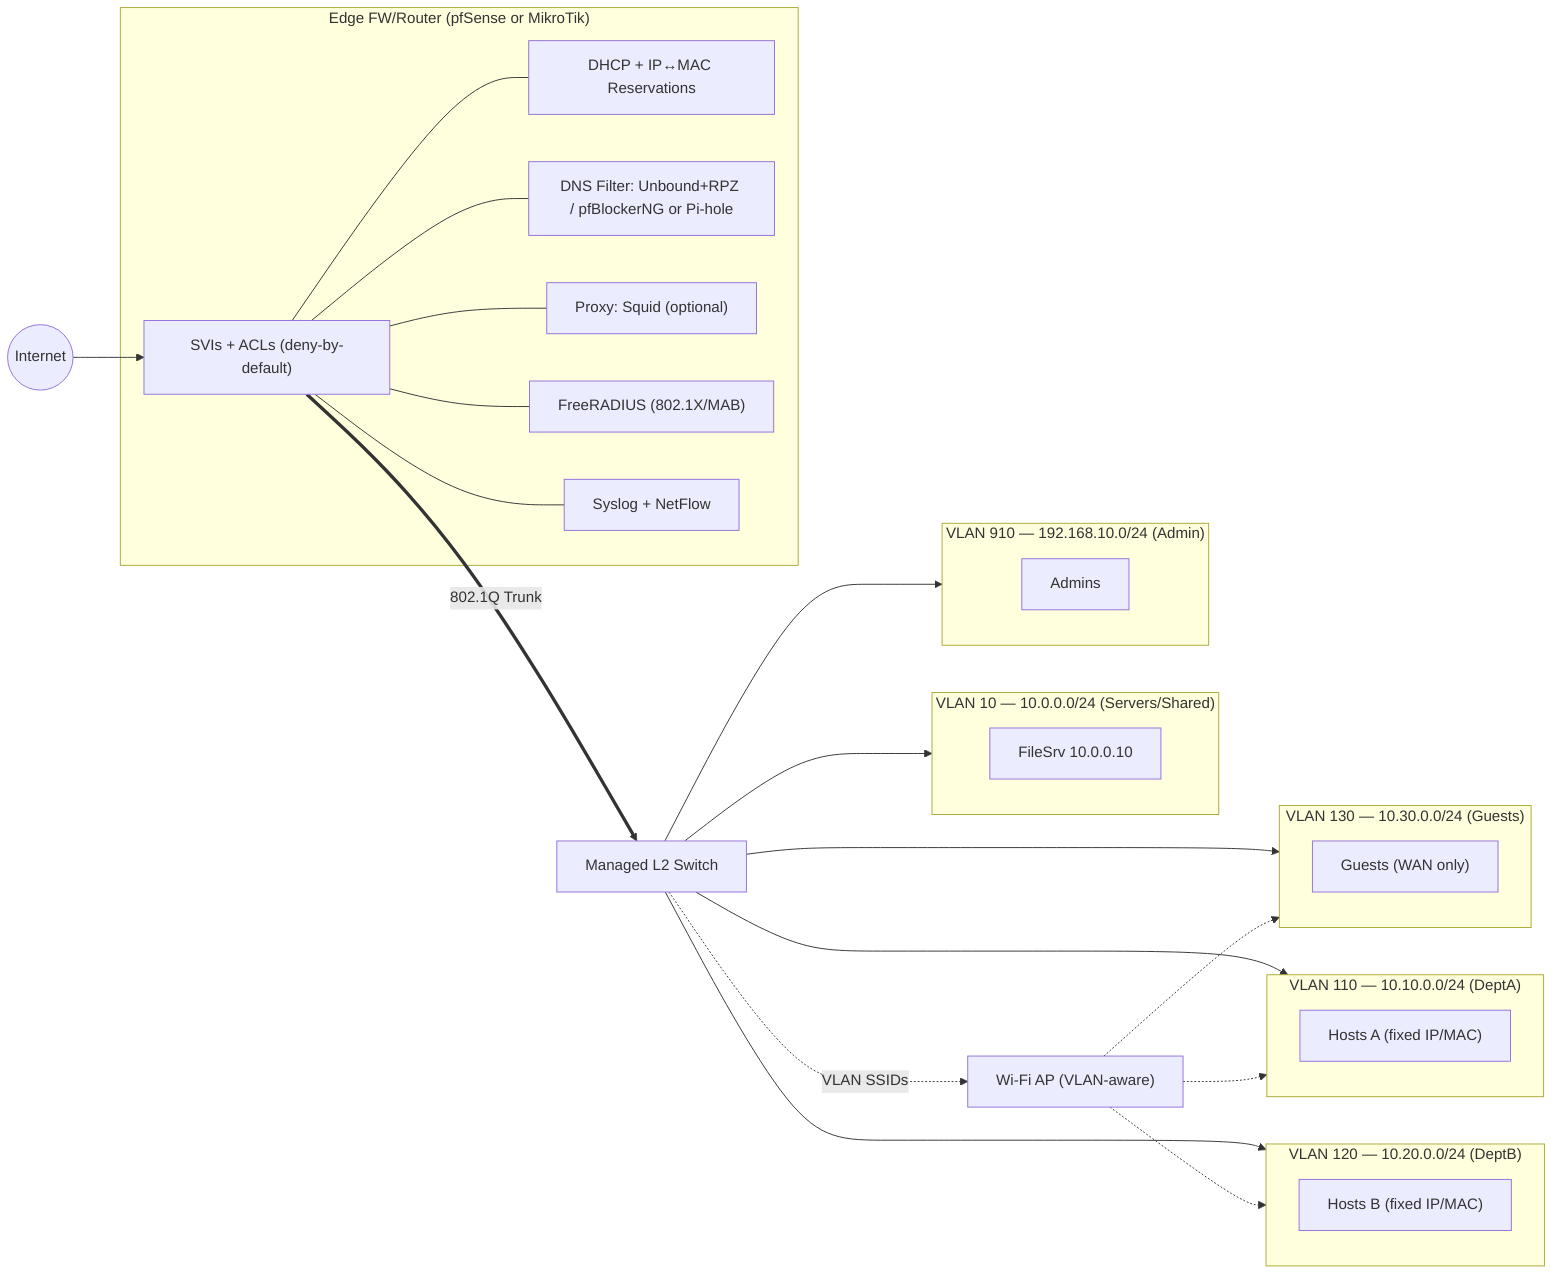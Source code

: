 %% Network Segmentation Topology (High-Level)
flowchart LR
  Internet((Internet))

  subgraph FW["Edge FW/Router (pfSense or MikroTik)"]
    FWCore["SVIs + ACLs (deny-by-default)"]
    DHCP["DHCP + IP↔MAC Reservations"]
    DNSF["DNS Filter: Unbound+RPZ / pfBlockerNG or Pi-hole"]
    SQ["Proxy: Squid (optional)"]
    RADIUS["FreeRADIUS (802.1X/MAB)"]
    MON["Syslog + NetFlow"]
  end

  Internet --> FWCore
  FWCore --- DHCP
  FWCore --- DNSF
  FWCore --- SQ
  FWCore --- RADIUS
  FWCore --- MON

  FWCore == 802.1Q Trunk ==> SW["Managed L2 Switch"]
  SW -. VLAN SSIDs .-> AP["Wi‑Fi AP (VLAN‑aware)"]

  subgraph VLAN10["VLAN 10 — 10.0.0.0/24 (Servers/Shared)"]
    FS["FileSrv 10.0.0.10"]
  end
  subgraph VLAN110["VLAN 110 — 10.10.0.0/24 (DeptA)"]
    A1["Hosts A (fixed IP/MAC)"]
  end
  subgraph VLAN120["VLAN 120 — 10.20.0.0/24 (DeptB)"]
    B1["Hosts B (fixed IP/MAC)"]
  end
  subgraph VLAN130["VLAN 130 — 10.30.0.0/24 (Guests)"]
    G1["Guests (WAN only)"]
  end
  subgraph VLAN910["VLAN 910 — 192.168.10.0/24 (Admin)"]
    ADM["Admins"]
  end

  SW --> VLAN10
  SW --> VLAN110
  SW --> VLAN120
  SW --> VLAN130
  SW --> VLAN910

  AP -.-> VLAN130
  AP -.-> VLAN110
  AP -.-> VLAN120

  %% Notes:
  %% - Guests: BLOCK to RFC1918; ALLOW only WAN (80/443/53/123)
  %% - Optional: LAG FW<->SW; HA via CARP/VRRP